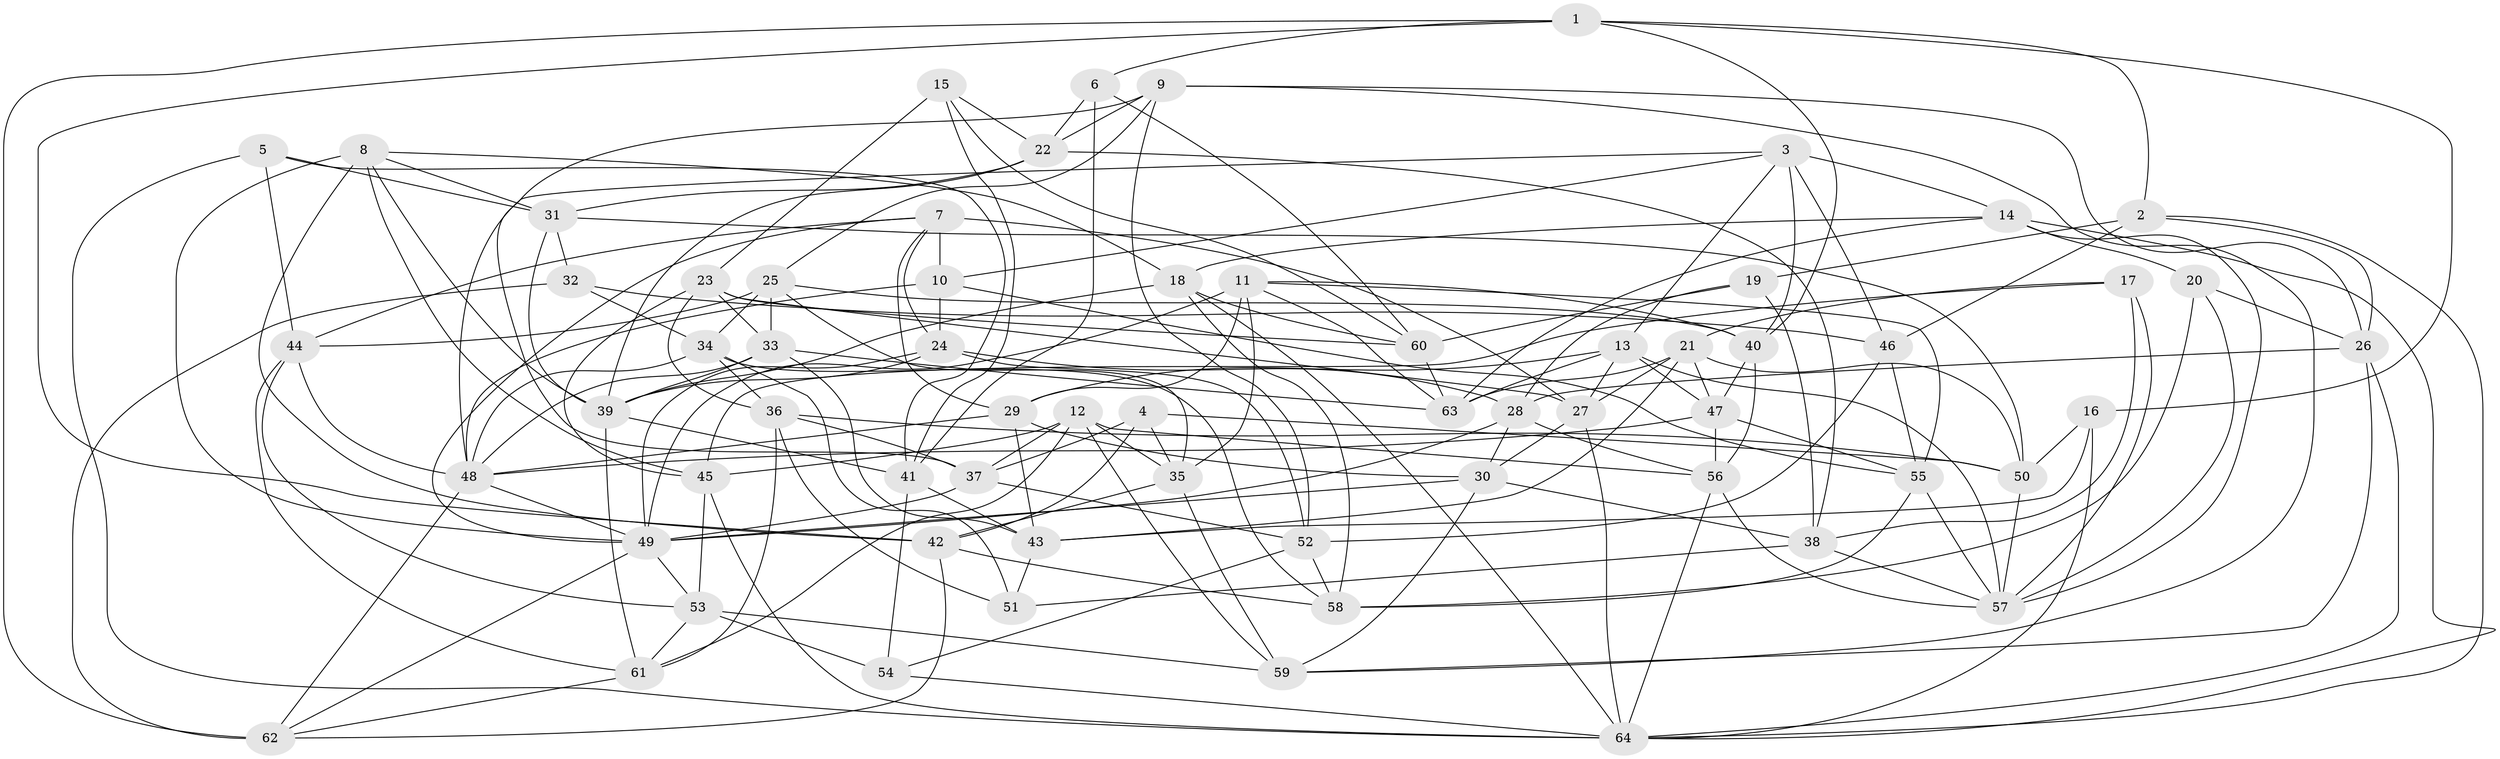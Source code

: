 // original degree distribution, {4: 1.0}
// Generated by graph-tools (version 1.1) at 2025/50/03/09/25 03:50:44]
// undirected, 64 vertices, 187 edges
graph export_dot {
graph [start="1"]
  node [color=gray90,style=filled];
  1;
  2;
  3;
  4;
  5;
  6;
  7;
  8;
  9;
  10;
  11;
  12;
  13;
  14;
  15;
  16;
  17;
  18;
  19;
  20;
  21;
  22;
  23;
  24;
  25;
  26;
  27;
  28;
  29;
  30;
  31;
  32;
  33;
  34;
  35;
  36;
  37;
  38;
  39;
  40;
  41;
  42;
  43;
  44;
  45;
  46;
  47;
  48;
  49;
  50;
  51;
  52;
  53;
  54;
  55;
  56;
  57;
  58;
  59;
  60;
  61;
  62;
  63;
  64;
  1 -- 2 [weight=1.0];
  1 -- 6 [weight=1.0];
  1 -- 16 [weight=1.0];
  1 -- 40 [weight=1.0];
  1 -- 42 [weight=1.0];
  1 -- 62 [weight=1.0];
  2 -- 19 [weight=1.0];
  2 -- 26 [weight=1.0];
  2 -- 46 [weight=2.0];
  2 -- 64 [weight=1.0];
  3 -- 10 [weight=1.0];
  3 -- 13 [weight=1.0];
  3 -- 14 [weight=1.0];
  3 -- 40 [weight=1.0];
  3 -- 46 [weight=1.0];
  3 -- 48 [weight=1.0];
  4 -- 35 [weight=1.0];
  4 -- 37 [weight=1.0];
  4 -- 42 [weight=1.0];
  4 -- 50 [weight=1.0];
  5 -- 31 [weight=1.0];
  5 -- 41 [weight=1.0];
  5 -- 44 [weight=1.0];
  5 -- 64 [weight=1.0];
  6 -- 22 [weight=1.0];
  6 -- 41 [weight=1.0];
  6 -- 60 [weight=1.0];
  7 -- 10 [weight=1.0];
  7 -- 24 [weight=1.0];
  7 -- 27 [weight=1.0];
  7 -- 29 [weight=1.0];
  7 -- 44 [weight=1.0];
  7 -- 49 [weight=1.0];
  8 -- 18 [weight=1.0];
  8 -- 31 [weight=1.0];
  8 -- 39 [weight=1.0];
  8 -- 42 [weight=1.0];
  8 -- 45 [weight=1.0];
  8 -- 49 [weight=1.0];
  9 -- 22 [weight=1.0];
  9 -- 25 [weight=1.0];
  9 -- 26 [weight=1.0];
  9 -- 37 [weight=1.0];
  9 -- 52 [weight=1.0];
  9 -- 59 [weight=1.0];
  10 -- 24 [weight=1.0];
  10 -- 48 [weight=2.0];
  10 -- 55 [weight=1.0];
  11 -- 29 [weight=1.0];
  11 -- 35 [weight=1.0];
  11 -- 40 [weight=1.0];
  11 -- 49 [weight=1.0];
  11 -- 55 [weight=1.0];
  11 -- 63 [weight=1.0];
  12 -- 35 [weight=1.0];
  12 -- 37 [weight=1.0];
  12 -- 45 [weight=1.0];
  12 -- 56 [weight=1.0];
  12 -- 59 [weight=1.0];
  12 -- 61 [weight=1.0];
  13 -- 27 [weight=1.0];
  13 -- 29 [weight=1.0];
  13 -- 47 [weight=1.0];
  13 -- 57 [weight=1.0];
  13 -- 63 [weight=1.0];
  14 -- 18 [weight=1.0];
  14 -- 20 [weight=1.0];
  14 -- 57 [weight=1.0];
  14 -- 63 [weight=1.0];
  14 -- 64 [weight=1.0];
  15 -- 22 [weight=1.0];
  15 -- 23 [weight=1.0];
  15 -- 41 [weight=1.0];
  15 -- 60 [weight=1.0];
  16 -- 43 [weight=1.0];
  16 -- 50 [weight=1.0];
  16 -- 64 [weight=1.0];
  17 -- 21 [weight=1.0];
  17 -- 38 [weight=1.0];
  17 -- 45 [weight=1.0];
  17 -- 57 [weight=1.0];
  18 -- 39 [weight=1.0];
  18 -- 58 [weight=1.0];
  18 -- 60 [weight=1.0];
  18 -- 64 [weight=1.0];
  19 -- 28 [weight=1.0];
  19 -- 38 [weight=1.0];
  19 -- 60 [weight=1.0];
  20 -- 26 [weight=1.0];
  20 -- 57 [weight=1.0];
  20 -- 58 [weight=1.0];
  21 -- 27 [weight=1.0];
  21 -- 43 [weight=1.0];
  21 -- 47 [weight=1.0];
  21 -- 50 [weight=1.0];
  21 -- 63 [weight=1.0];
  22 -- 31 [weight=1.0];
  22 -- 38 [weight=1.0];
  22 -- 39 [weight=1.0];
  23 -- 27 [weight=1.0];
  23 -- 33 [weight=1.0];
  23 -- 36 [weight=1.0];
  23 -- 45 [weight=1.0];
  23 -- 60 [weight=1.0];
  24 -- 28 [weight=1.0];
  24 -- 39 [weight=1.0];
  24 -- 49 [weight=1.0];
  24 -- 52 [weight=1.0];
  25 -- 33 [weight=1.0];
  25 -- 34 [weight=1.0];
  25 -- 35 [weight=1.0];
  25 -- 40 [weight=1.0];
  25 -- 44 [weight=1.0];
  26 -- 28 [weight=1.0];
  26 -- 59 [weight=1.0];
  26 -- 64 [weight=1.0];
  27 -- 30 [weight=1.0];
  27 -- 64 [weight=1.0];
  28 -- 30 [weight=1.0];
  28 -- 49 [weight=1.0];
  28 -- 56 [weight=1.0];
  29 -- 30 [weight=1.0];
  29 -- 43 [weight=1.0];
  29 -- 48 [weight=1.0];
  30 -- 38 [weight=1.0];
  30 -- 49 [weight=1.0];
  30 -- 59 [weight=1.0];
  31 -- 32 [weight=1.0];
  31 -- 39 [weight=1.0];
  31 -- 50 [weight=1.0];
  32 -- 34 [weight=1.0];
  32 -- 46 [weight=1.0];
  32 -- 62 [weight=1.0];
  33 -- 39 [weight=1.0];
  33 -- 43 [weight=1.0];
  33 -- 48 [weight=1.0];
  33 -- 63 [weight=1.0];
  34 -- 36 [weight=1.0];
  34 -- 48 [weight=1.0];
  34 -- 51 [weight=1.0];
  34 -- 58 [weight=1.0];
  35 -- 42 [weight=1.0];
  35 -- 59 [weight=1.0];
  36 -- 37 [weight=1.0];
  36 -- 50 [weight=1.0];
  36 -- 51 [weight=1.0];
  36 -- 61 [weight=1.0];
  37 -- 49 [weight=1.0];
  37 -- 52 [weight=1.0];
  38 -- 51 [weight=1.0];
  38 -- 57 [weight=1.0];
  39 -- 41 [weight=1.0];
  39 -- 61 [weight=1.0];
  40 -- 47 [weight=1.0];
  40 -- 56 [weight=1.0];
  41 -- 43 [weight=1.0];
  41 -- 54 [weight=1.0];
  42 -- 58 [weight=1.0];
  42 -- 62 [weight=1.0];
  43 -- 51 [weight=1.0];
  44 -- 48 [weight=1.0];
  44 -- 53 [weight=1.0];
  44 -- 61 [weight=1.0];
  45 -- 53 [weight=1.0];
  45 -- 64 [weight=1.0];
  46 -- 52 [weight=1.0];
  46 -- 55 [weight=1.0];
  47 -- 48 [weight=1.0];
  47 -- 55 [weight=1.0];
  47 -- 56 [weight=1.0];
  48 -- 49 [weight=1.0];
  48 -- 62 [weight=1.0];
  49 -- 53 [weight=1.0];
  49 -- 62 [weight=1.0];
  50 -- 57 [weight=1.0];
  52 -- 54 [weight=1.0];
  52 -- 58 [weight=1.0];
  53 -- 54 [weight=1.0];
  53 -- 59 [weight=1.0];
  53 -- 61 [weight=1.0];
  54 -- 64 [weight=1.0];
  55 -- 57 [weight=1.0];
  55 -- 58 [weight=1.0];
  56 -- 57 [weight=1.0];
  56 -- 64 [weight=1.0];
  60 -- 63 [weight=1.0];
  61 -- 62 [weight=1.0];
}
